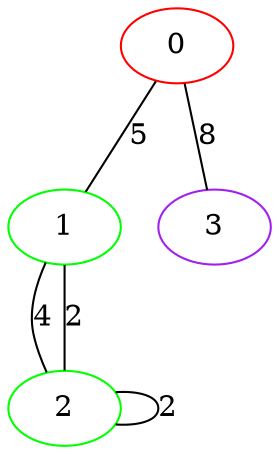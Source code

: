 graph "" {
0 [color=red, weight=1];
1 [color=green, weight=2];
2 [color=green, weight=2];
3 [color=purple, weight=4];
0 -- 1  [key=0, label=5];
0 -- 3  [key=0, label=8];
1 -- 2  [key=0, label=4];
1 -- 2  [key=1, label=2];
2 -- 2  [key=0, label=2];
}
